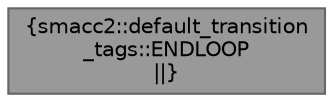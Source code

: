 digraph "smacc2::default_transition_tags::ENDLOOP"
{
 // LATEX_PDF_SIZE
  bgcolor="transparent";
  edge [fontname=Helvetica,fontsize=10,labelfontname=Helvetica,labelfontsize=10];
  node [fontname=Helvetica,fontsize=10,shape=box,height=0.2,width=0.4];
  Node1 [label="{smacc2::default_transition\l_tags::ENDLOOP\n||}",height=0.2,width=0.4,color="gray40", fillcolor="grey60", style="filled", fontcolor="black",tooltip=" "];
}
